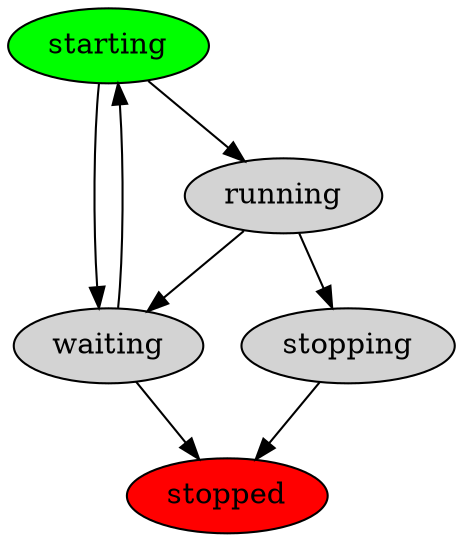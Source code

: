 digraph {
  node [style=filled];

  starting [fillcolor=green];
  running;
  waiting;
  stopping;
  stopped [fillcolor=red];

  starting -> running;
  starting -> waiting;
  running  -> stopping;
  running  -> waiting;
  waiting  -> starting;
  waiting  -> stopped;
  stopping -> stopped;
}

